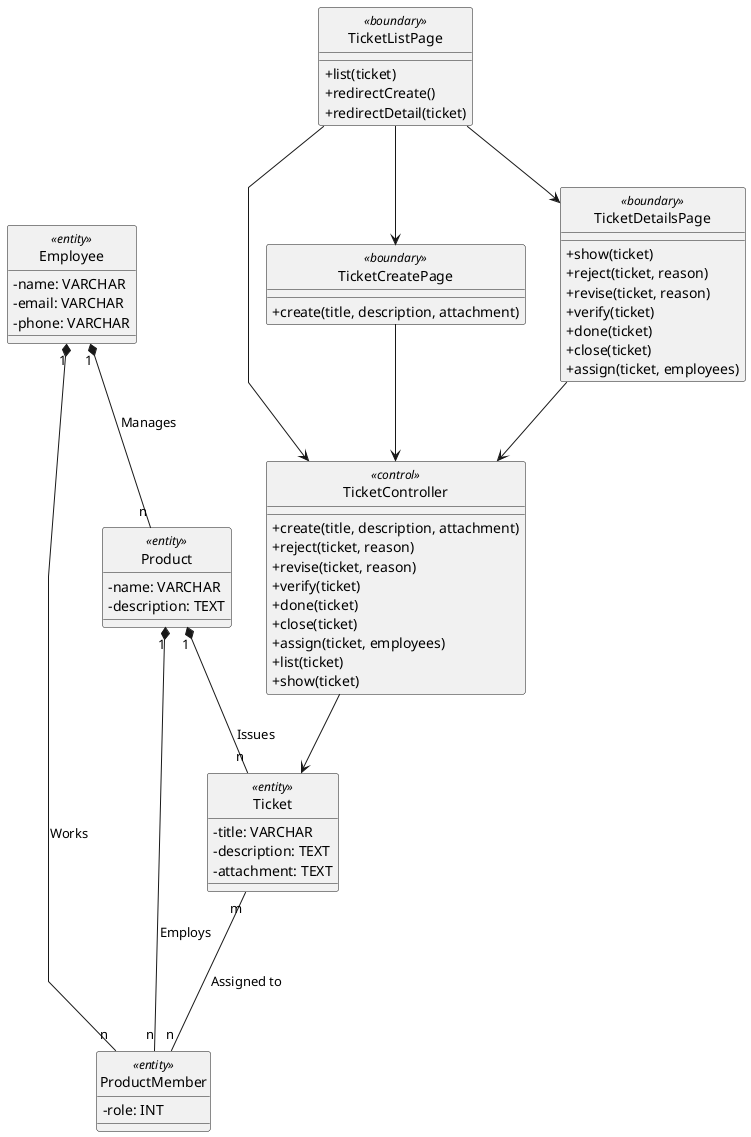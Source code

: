 @startuml class diagram
skinparam linetype polyline
' avoid problems with angled crows feet
' skinparam linetype ortho
' hide circle c
hide circle
' Hide the default visibility icons
skinparam classAttributeIconSize 0

' class ProductMemberRole <<entity>> {
'   + id: INT
'   - name: VARCHAR
'   - code: VARCHAR
' }

' class EmployeeCategory <<entity>> {
'   - id: INT
'   - name: VARCHAR
' }

class Employee <<entity>> {
'   - id: INT
  - name: VARCHAR
  - email: VARCHAR
  - phone: VARCHAR
'   - employee_category_id: INT
}

class ProductMember <<entity>> {
'   - id: INT
'   - product_id: INT
'   - employee_id: INT
  - role: INT
}

class Product <<entity>> {
'   - id: INT
  - name: VARCHAR
  - description: TEXT
'   - product_manager_id: INT
'   - product_status_id: INT
}

' class TicketCategory <<entity>> {
'   - id: INT
'   - name: VARCHAR
' }

' class TicketPriority <<entity>> {
'   - id: INT
'   - name: VARCHAR
' }

' class TicketStatus <<entity>> {
'   - id: INT
'   - name: VARCHAR
' }

class Ticket <<entity>> {
'   - id: INT
'   - ticket_category_id: INT
'   - ticket_priority_id: INT
'   - ticket_status_id: INT
'   - issue_by_user_id: INT
  - title: VARCHAR
  - description: TEXT
  - attachment: TEXT
}

' class TicketMember <<entity>> {
'   - id: INT
'   - ticket_id: INT
'   - employee_id: INT
' }

' class ProductStatus <<entity>>  {
'   - id: INT
'   - name: VARCHAR
' }

class TicketController <<control>> {
    + create(title, description, attachment)
    + reject(ticket, reason)
    + revise(ticket, reason)
    + verify(ticket)
    + done(ticket)
    + close(ticket)
    + assign(ticket, employees)
    + list(ticket)
    + show(ticket)
}

class TicketListPage <<boundary>> {
    + list(ticket)
    + redirectCreate()
    + redirectDetail(ticket)
}
TicketListPage -->  TicketCreatePage
TicketListPage -->  TicketDetailsPage
TicketListPage -->  TicketController

class TicketCreatePage <<boundary>> {
    + create(title, description, attachment)
}
TicketCreatePage -->  TicketController

class TicketDetailsPage <<boundary>> {
    + show(ticket)
    + reject(ticket, reason)
    + revise(ticket, reason)
    + verify(ticket)
    + done(ticket)
    + close(ticket)
    + assign(ticket, employees)
}
TicketDetailsPage -->  TicketController


TicketController -->  Ticket
' TicketCategory "1" *-- "n" Ticket : Categorizes
' TicketPriority "1" *-- "n" Ticket : Categorizes
' TicketStatus "1" *-- "n" Ticket : Categorizes
' EmployeeCategory "1" *-- "n" Employee : Categorizes
' ProductMemberRole "1" *-- "n" ProductMember : Specifies
Product "1" *-- "n" ProductMember : Employs
Employee "1" *-- "n" ProductMember : Works
Employee "1" *-- "n" Product : Manages
Product "1" *-- "n" Ticket : Issues
Ticket "m" --- "n" ProductMember : Assigned to
' ProductStatus  "1" *-- "n" Product : Categorizes
